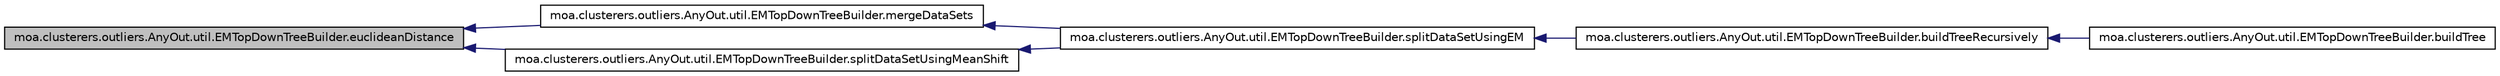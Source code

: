 digraph G
{
  edge [fontname="Helvetica",fontsize="10",labelfontname="Helvetica",labelfontsize="10"];
  node [fontname="Helvetica",fontsize="10",shape=record];
  rankdir=LR;
  Node1 [label="moa.clusterers.outliers.AnyOut.util.EMTopDownTreeBuilder.euclideanDistance",height=0.2,width=0.4,color="black", fillcolor="grey75", style="filled" fontcolor="black"];
  Node1 -> Node2 [dir=back,color="midnightblue",fontsize="10",style="solid",fontname="Helvetica"];
  Node2 [label="moa.clusterers.outliers.AnyOut.util.EMTopDownTreeBuilder.mergeDataSets",height=0.2,width=0.4,color="black", fillcolor="white", style="filled",URL="$classmoa_1_1clusterers_1_1outliers_1_1AnyOut_1_1util_1_1EMTopDownTreeBuilder.html#aeed0a168f8b92eb748aee608e412d23e"];
  Node2 -> Node3 [dir=back,color="midnightblue",fontsize="10",style="solid",fontname="Helvetica"];
  Node3 [label="moa.clusterers.outliers.AnyOut.util.EMTopDownTreeBuilder.splitDataSetUsingEM",height=0.2,width=0.4,color="black", fillcolor="white", style="filled",URL="$classmoa_1_1clusterers_1_1outliers_1_1AnyOut_1_1util_1_1EMTopDownTreeBuilder.html#acfcb254258e7150532d985b1923258ff",tooltip="This methods splits the given data set into partitions using the EM algorithm."];
  Node3 -> Node4 [dir=back,color="midnightblue",fontsize="10",style="solid",fontname="Helvetica"];
  Node4 [label="moa.clusterers.outliers.AnyOut.util.EMTopDownTreeBuilder.buildTreeRecursively",height=0.2,width=0.4,color="black", fillcolor="white", style="filled",URL="$classmoa_1_1clusterers_1_1outliers_1_1AnyOut_1_1util_1_1EMTopDownTreeBuilder.html#a394b8e05a206e812ae2b07858795bcfc"];
  Node4 -> Node5 [dir=back,color="midnightblue",fontsize="10",style="solid",fontname="Helvetica"];
  Node5 [label="moa.clusterers.outliers.AnyOut.util.EMTopDownTreeBuilder.buildTree",height=0.2,width=0.4,color="black", fillcolor="white", style="filled",URL="$classmoa_1_1clusterers_1_1outliers_1_1AnyOut_1_1util_1_1EMTopDownTreeBuilder.html#a5fb2cfd0dd791730337f3a72a150d007"];
  Node1 -> Node6 [dir=back,color="midnightblue",fontsize="10",style="solid",fontname="Helvetica"];
  Node6 [label="moa.clusterers.outliers.AnyOut.util.EMTopDownTreeBuilder.splitDataSetUsingMeanShift",height=0.2,width=0.4,color="black", fillcolor="white", style="filled",URL="$classmoa_1_1clusterers_1_1outliers_1_1AnyOut_1_1util_1_1EMTopDownTreeBuilder.html#acfa736afd126618d3a2285e6036ab9ec"];
  Node6 -> Node3 [dir=back,color="midnightblue",fontsize="10",style="solid",fontname="Helvetica"];
}
